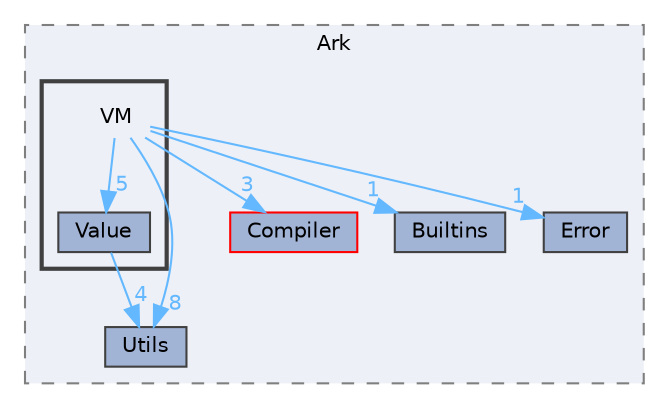 digraph "/Users/fola/Documents/ArkScript/Ark/include/Ark/VM"
{
 // INTERACTIVE_SVG=YES
 // LATEX_PDF_SIZE
  bgcolor="transparent";
  edge [fontname=Helvetica,fontsize=10,labelfontname=Helvetica,labelfontsize=10];
  node [fontname=Helvetica,fontsize=10,shape=box,height=0.2,width=0.4];
  compound=true
  subgraph clusterdir_a8b6c64285bf9ac60f50770eb2fc48b5 {
    graph [ bgcolor="#edf0f7", pencolor="grey50", label="Ark", fontname=Helvetica,fontsize=10 style="filled,dashed", URL="dir_a8b6c64285bf9ac60f50770eb2fc48b5.html",tooltip=""]
  dir_33906bab6f1f9d0f271eb499b90a96b5 [label="Utils", fillcolor="#a2b4d6", color="grey25", style="filled", URL="dir_33906bab6f1f9d0f271eb499b90a96b5.html",tooltip=""];
  dir_e4f19535f57335fb80a0267cec25bf70 [label="Compiler", fillcolor="#a2b4d6", color="red", style="filled", URL="dir_e4f19535f57335fb80a0267cec25bf70.html",tooltip=""];
  dir_e4e3cacaa047e3554112dad79d53bc60 [label="Builtins", fillcolor="#a2b4d6", color="grey25", style="filled", URL="dir_e4e3cacaa047e3554112dad79d53bc60.html",tooltip=""];
  dir_d05504aa0714508559a2ff50247d1ab2 [label="Error", fillcolor="#a2b4d6", color="grey25", style="filled", URL="dir_d05504aa0714508559a2ff50247d1ab2.html",tooltip=""];
  subgraph clusterdir_222307dbf92126e8e24c7a501f533901 {
    graph [ bgcolor="#edf0f7", pencolor="grey25", label="", fontname=Helvetica,fontsize=10 style="filled,bold", URL="dir_222307dbf92126e8e24c7a501f533901.html",tooltip=""]
    dir_222307dbf92126e8e24c7a501f533901 [shape=plaintext, label="VM"];
  dir_8b24a7a1990a673376c80714d0238024 [label="Value", fillcolor="#a2b4d6", color="grey25", style="filled", URL="dir_8b24a7a1990a673376c80714d0238024.html",tooltip=""];
  }
  }
  dir_222307dbf92126e8e24c7a501f533901->dir_33906bab6f1f9d0f271eb499b90a96b5 [headlabel="8", labeldistance=1.5 headhref="dir_000034_000030.html" href="dir_000034_000030.html" color="steelblue1" fontcolor="steelblue1"];
  dir_222307dbf92126e8e24c7a501f533901->dir_8b24a7a1990a673376c80714d0238024 [headlabel="5", labeldistance=1.5 headhref="dir_000034_000032.html" href="dir_000034_000032.html" color="steelblue1" fontcolor="steelblue1"];
  dir_222307dbf92126e8e24c7a501f533901->dir_d05504aa0714508559a2ff50247d1ab2 [headlabel="1", labeldistance=1.5 headhref="dir_000034_000010.html" href="dir_000034_000010.html" color="steelblue1" fontcolor="steelblue1"];
  dir_222307dbf92126e8e24c7a501f533901->dir_e4e3cacaa047e3554112dad79d53bc60 [headlabel="1", labeldistance=1.5 headhref="dir_000034_000006.html" href="dir_000034_000006.html" color="steelblue1" fontcolor="steelblue1"];
  dir_222307dbf92126e8e24c7a501f533901->dir_e4f19535f57335fb80a0267cec25bf70 [headlabel="3", labeldistance=1.5 headhref="dir_000034_000008.html" href="dir_000034_000008.html" color="steelblue1" fontcolor="steelblue1"];
  dir_8b24a7a1990a673376c80714d0238024->dir_33906bab6f1f9d0f271eb499b90a96b5 [headlabel="4", labeldistance=1.5 headhref="dir_000032_000030.html" href="dir_000032_000030.html" color="steelblue1" fontcolor="steelblue1"];
}
